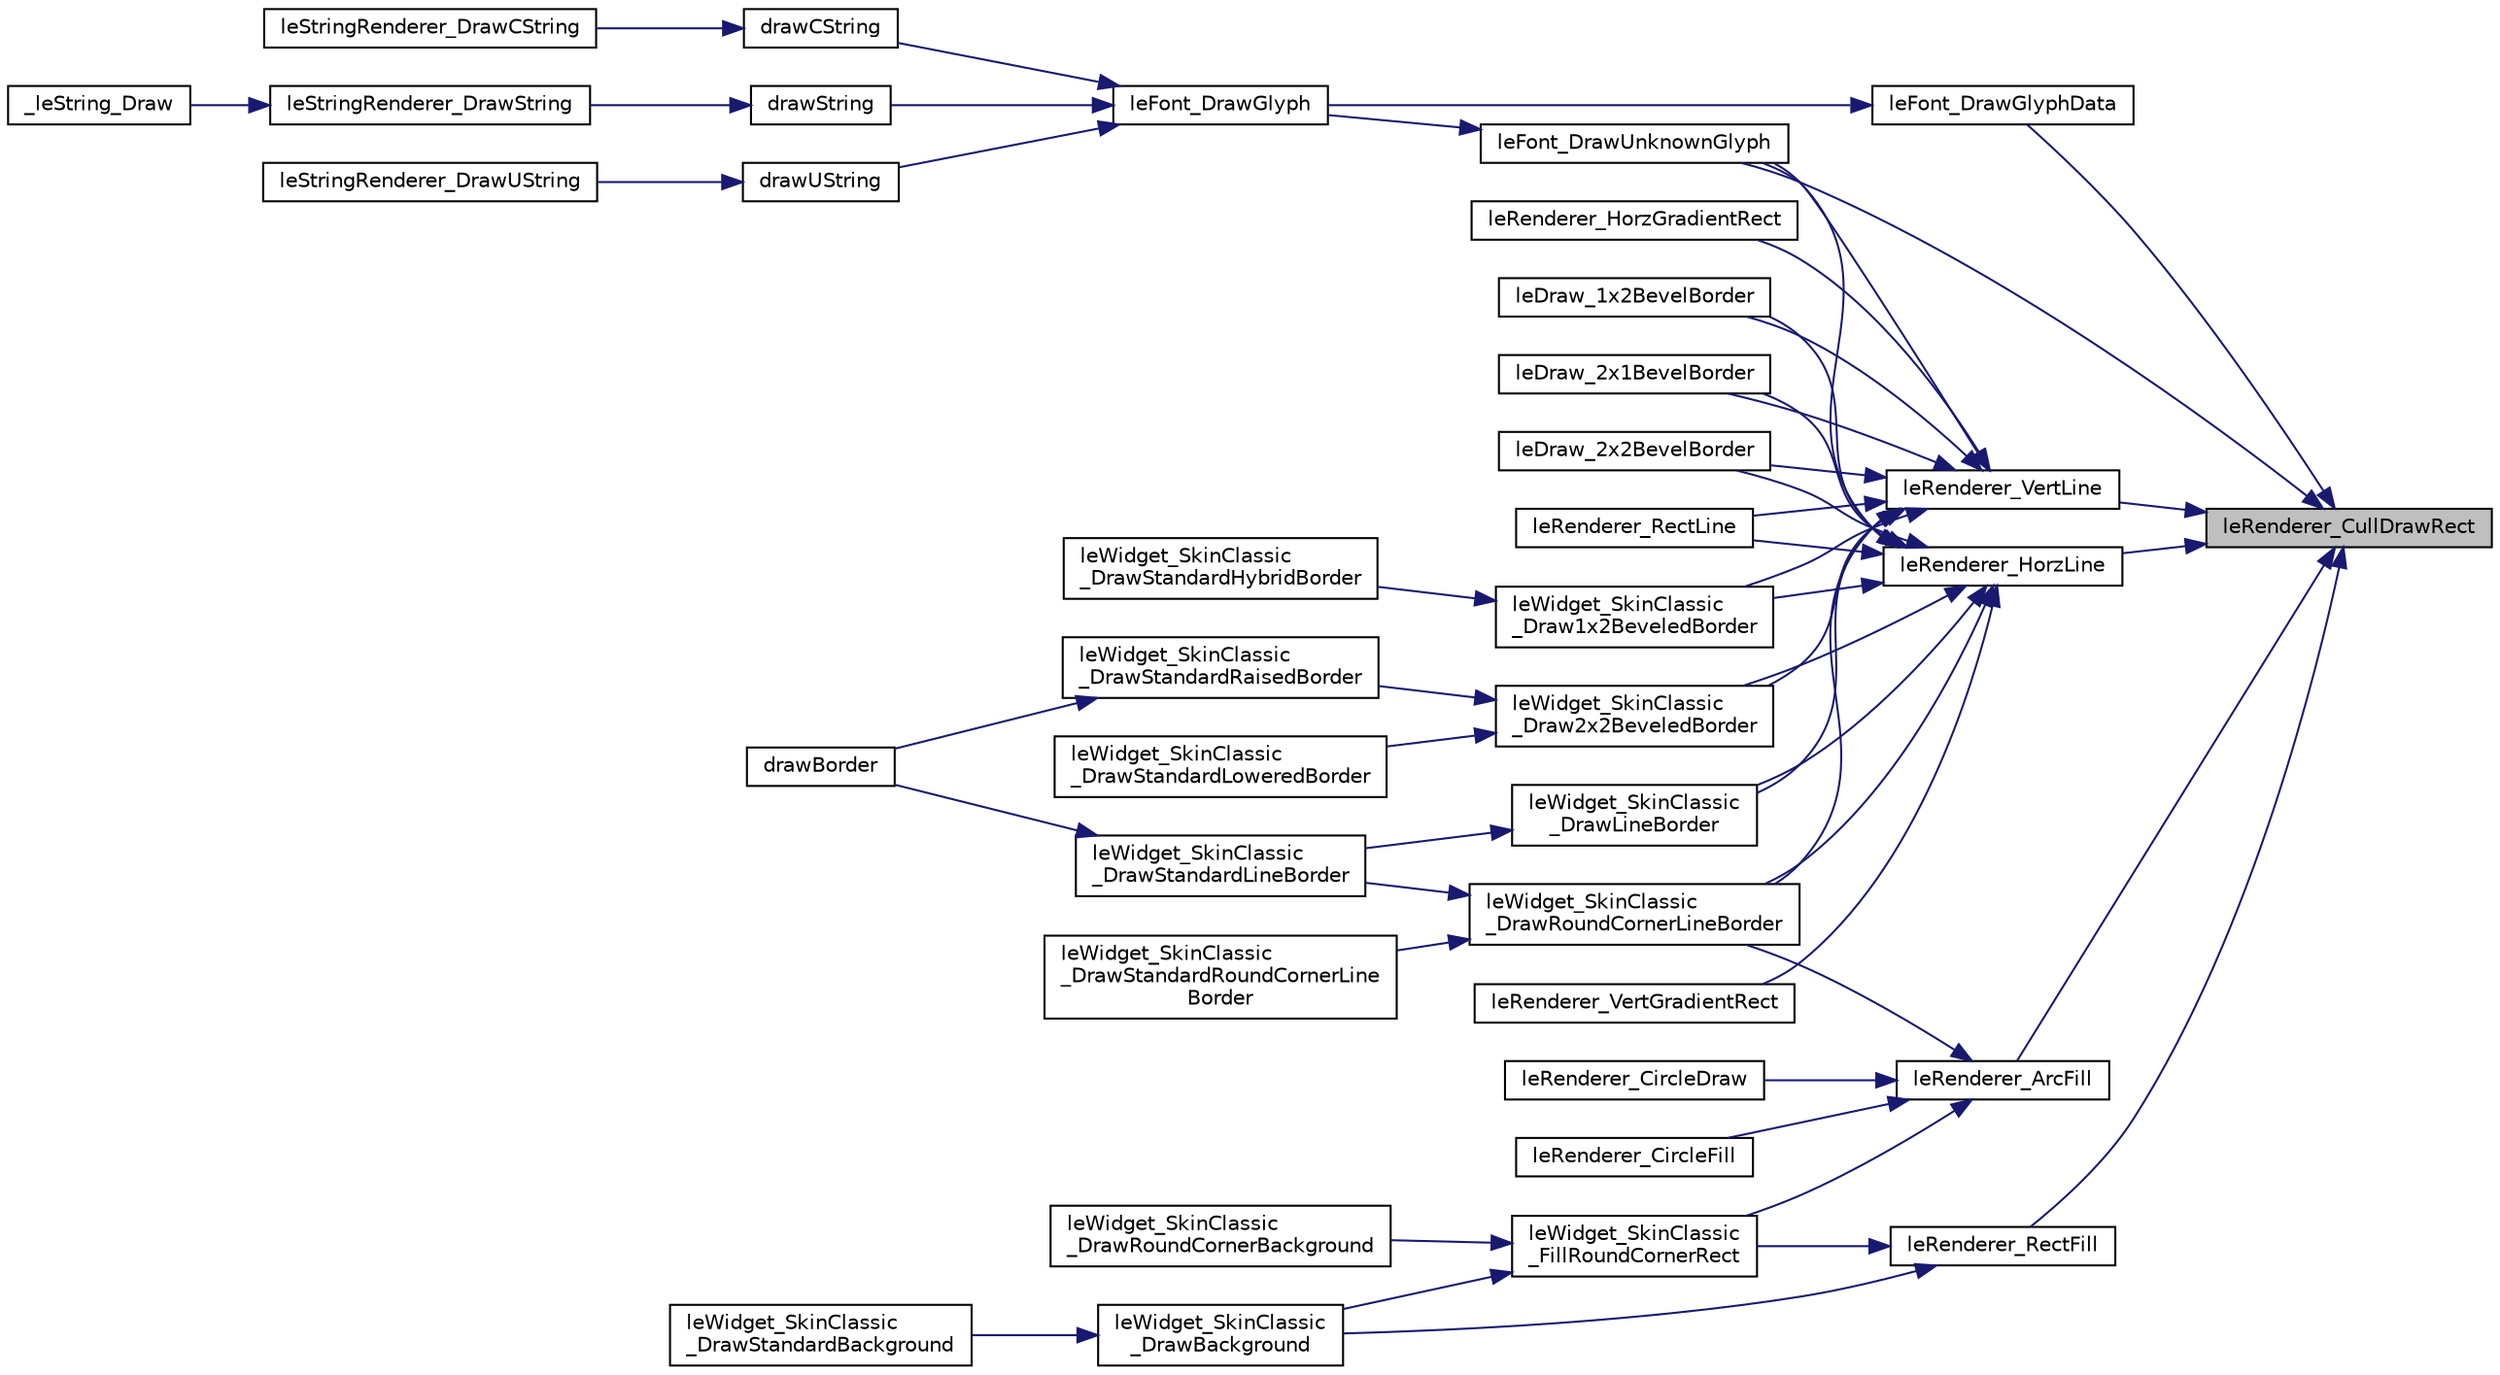 digraph "leRenderer_CullDrawRect"
{
 // LATEX_PDF_SIZE
  edge [fontname="Helvetica",fontsize="10",labelfontname="Helvetica",labelfontsize="10"];
  node [fontname="Helvetica",fontsize="10",shape=record];
  rankdir="RL";
  Node1 [label="leRenderer_CullDrawRect",height=0.2,width=0.4,color="black", fillcolor="grey75", style="filled", fontcolor="black",tooltip=" "];
  Node1 -> Node2 [dir="back",color="midnightblue",fontsize="10",style="solid",fontname="Helvetica"];
  Node2 [label="leFont_DrawGlyphData",height=0.2,width=0.4,color="black", fillcolor="white", style="filled",URL="$legato__font_8h.html#ab915c5dd71aa54e3755ac7e7e77120bf",tooltip=" "];
  Node2 -> Node3 [dir="back",color="midnightblue",fontsize="10",style="solid",fontname="Helvetica"];
  Node3 [label="leFont_DrawGlyph",height=0.2,width=0.4,color="black", fillcolor="white", style="filled",URL="$legato__font_8h.html#aa1ca1fb28984b2518932a1464df7e79a",tooltip=" "];
  Node3 -> Node4 [dir="back",color="midnightblue",fontsize="10",style="solid",fontname="Helvetica"];
  Node4 [label="drawCString",height=0.2,width=0.4,color="black", fillcolor="white", style="filled",URL="$legato__string__renderer_8c.html#a213402f8bd6222abaf1651cbf96e8f9b",tooltip=" "];
  Node4 -> Node5 [dir="back",color="midnightblue",fontsize="10",style="solid",fontname="Helvetica"];
  Node5 [label="leStringRenderer_DrawCString",height=0.2,width=0.4,color="black", fillcolor="white", style="filled",URL="$legato__string__renderer_8h.html#a4a4b12fb93ab88a53fe506b4fc800313",tooltip=" "];
  Node3 -> Node6 [dir="back",color="midnightblue",fontsize="10",style="solid",fontname="Helvetica"];
  Node6 [label="drawString",height=0.2,width=0.4,color="black", fillcolor="white", style="filled",URL="$legato__string__renderer_8c.html#aed38757c2c2947fe73f2a1e012c207b3",tooltip=" "];
  Node6 -> Node7 [dir="back",color="midnightblue",fontsize="10",style="solid",fontname="Helvetica"];
  Node7 [label="leStringRenderer_DrawString",height=0.2,width=0.4,color="black", fillcolor="white", style="filled",URL="$legato__string__renderer_8h.html#afd77c367e313ce1f453368e134f2793d",tooltip=" "];
  Node7 -> Node8 [dir="back",color="midnightblue",fontsize="10",style="solid",fontname="Helvetica"];
  Node8 [label="_leString_Draw",height=0.2,width=0.4,color="black", fillcolor="white", style="filled",URL="$legato__tablestring_8c.html#ab6b9aed1930b4290afc5a812af56094c",tooltip=" "];
  Node3 -> Node9 [dir="back",color="midnightblue",fontsize="10",style="solid",fontname="Helvetica"];
  Node9 [label="drawUString",height=0.2,width=0.4,color="black", fillcolor="white", style="filled",URL="$legato__string__renderer_8c.html#abc35a33b81b8ca5a104056c233821543",tooltip=" "];
  Node9 -> Node10 [dir="back",color="midnightblue",fontsize="10",style="solid",fontname="Helvetica"];
  Node10 [label="leStringRenderer_DrawUString",height=0.2,width=0.4,color="black", fillcolor="white", style="filled",URL="$legato__string__renderer_8h.html#a7b02fe78824d690efd75af51a78d1f87",tooltip=" "];
  Node1 -> Node11 [dir="back",color="midnightblue",fontsize="10",style="solid",fontname="Helvetica"];
  Node11 [label="leFont_DrawUnknownGlyph",height=0.2,width=0.4,color="black", fillcolor="white", style="filled",URL="$legato__font_8h.html#a03c5addbf7c3e99d681e0e8e53ba52cd",tooltip=" "];
  Node11 -> Node3 [dir="back",color="midnightblue",fontsize="10",style="solid",fontname="Helvetica"];
  Node1 -> Node12 [dir="back",color="midnightblue",fontsize="10",style="solid",fontname="Helvetica"];
  Node12 [label="leRenderer_ArcFill",height=0.2,width=0.4,color="black", fillcolor="white", style="filled",URL="$legato__renderer_8h.html#ac76e1cb889dee55e58fe4d36d0301edb",tooltip=" "];
  Node12 -> Node13 [dir="back",color="midnightblue",fontsize="10",style="solid",fontname="Helvetica"];
  Node13 [label="leRenderer_CircleDraw",height=0.2,width=0.4,color="black", fillcolor="white", style="filled",URL="$legato__renderer_8h.html#aaf32659c1642a59ba797f561ca6aaf2b",tooltip=" "];
  Node12 -> Node14 [dir="back",color="midnightblue",fontsize="10",style="solid",fontname="Helvetica"];
  Node14 [label="leRenderer_CircleFill",height=0.2,width=0.4,color="black", fillcolor="white", style="filled",URL="$legato__renderer_8h.html#a40b57a70060e5e8a53088b4b864e8ead",tooltip=" "];
  Node12 -> Node15 [dir="back",color="midnightblue",fontsize="10",style="solid",fontname="Helvetica"];
  Node15 [label="leWidget_SkinClassic\l_DrawRoundCornerLineBorder",height=0.2,width=0.4,color="black", fillcolor="white", style="filled",URL="$legato__widget__skin__classic__common_8c.html#ac96ca3486fa1a7f60ea942346611bd57",tooltip=" "];
  Node15 -> Node16 [dir="back",color="midnightblue",fontsize="10",style="solid",fontname="Helvetica"];
  Node16 [label="leWidget_SkinClassic\l_DrawStandardLineBorder",height=0.2,width=0.4,color="black", fillcolor="white", style="filled",URL="$legato__widget__skin__classic__common_8h.html#a3b122d3bd3115184b352f822b372da94",tooltip=" "];
  Node16 -> Node17 [dir="back",color="midnightblue",fontsize="10",style="solid",fontname="Helvetica"];
  Node17 [label="drawBorder",height=0.2,width=0.4,color="black", fillcolor="white", style="filled",URL="$legato__widget__skin__classic_8c.html#a99033a133d33baffbe4d81d19c3a9d09",tooltip=" "];
  Node15 -> Node18 [dir="back",color="midnightblue",fontsize="10",style="solid",fontname="Helvetica"];
  Node18 [label="leWidget_SkinClassic\l_DrawStandardRoundCornerLine\lBorder",height=0.2,width=0.4,color="black", fillcolor="white", style="filled",URL="$legato__widget__skin__classic__common_8h.html#aeac272c6398181fcf4fba1773d82c308",tooltip=" "];
  Node12 -> Node19 [dir="back",color="midnightblue",fontsize="10",style="solid",fontname="Helvetica"];
  Node19 [label="leWidget_SkinClassic\l_FillRoundCornerRect",height=0.2,width=0.4,color="black", fillcolor="white", style="filled",URL="$legato__widget__skin__classic__common_8c.html#a2a7caae9761a9b6158a080297569a082",tooltip=" "];
  Node19 -> Node20 [dir="back",color="midnightblue",fontsize="10",style="solid",fontname="Helvetica"];
  Node20 [label="leWidget_SkinClassic\l_DrawBackground",height=0.2,width=0.4,color="black", fillcolor="white", style="filled",URL="$legato__widget__skin__classic__common_8h.html#adb465259877e3e84576506abca05a2c8",tooltip=" "];
  Node20 -> Node21 [dir="back",color="midnightblue",fontsize="10",style="solid",fontname="Helvetica"];
  Node21 [label="leWidget_SkinClassic\l_DrawStandardBackground",height=0.2,width=0.4,color="black", fillcolor="white", style="filled",URL="$legato__widget__skin__classic__common_8h.html#aff442651eb4e23e2c044c44b74101189",tooltip=" "];
  Node19 -> Node22 [dir="back",color="midnightblue",fontsize="10",style="solid",fontname="Helvetica"];
  Node22 [label="leWidget_SkinClassic\l_DrawRoundCornerBackground",height=0.2,width=0.4,color="black", fillcolor="white", style="filled",URL="$legato__widget__skin__classic__common_8h.html#ab637287652c804c6a1e909b691e0dfac",tooltip=" "];
  Node1 -> Node23 [dir="back",color="midnightblue",fontsize="10",style="solid",fontname="Helvetica"];
  Node23 [label="leRenderer_HorzLine",height=0.2,width=0.4,color="black", fillcolor="white", style="filled",URL="$legato__renderer_8h.html#a904f5edae621f46e126b138af87b4ccf",tooltip=" "];
  Node23 -> Node24 [dir="back",color="midnightblue",fontsize="10",style="solid",fontname="Helvetica"];
  Node24 [label="leDraw_1x2BevelBorder",height=0.2,width=0.4,color="black", fillcolor="white", style="filled",URL="$legato__widget__skin__classic__common_8c.html#a6b81ffe6d602932f44841862907105e6",tooltip=" "];
  Node23 -> Node25 [dir="back",color="midnightblue",fontsize="10",style="solid",fontname="Helvetica"];
  Node25 [label="leDraw_2x1BevelBorder",height=0.2,width=0.4,color="black", fillcolor="white", style="filled",URL="$legato__widget__skin__classic__common_8c.html#a52a3f654a5747e191e848f5159521634",tooltip=" "];
  Node23 -> Node26 [dir="back",color="midnightblue",fontsize="10",style="solid",fontname="Helvetica"];
  Node26 [label="leDraw_2x2BevelBorder",height=0.2,width=0.4,color="black", fillcolor="white", style="filled",URL="$legato__widget__skin__classic__common_8c.html#a304504a1f50560a183f4c43dfff96df9",tooltip=" "];
  Node23 -> Node11 [dir="back",color="midnightblue",fontsize="10",style="solid",fontname="Helvetica"];
  Node23 -> Node27 [dir="back",color="midnightblue",fontsize="10",style="solid",fontname="Helvetica"];
  Node27 [label="leRenderer_RectLine",height=0.2,width=0.4,color="black", fillcolor="white", style="filled",URL="$legato__renderer_8h.html#a01df4c757ef6d0115cce222bfd81ae10",tooltip=" "];
  Node23 -> Node28 [dir="back",color="midnightblue",fontsize="10",style="solid",fontname="Helvetica"];
  Node28 [label="leRenderer_VertGradientRect",height=0.2,width=0.4,color="black", fillcolor="white", style="filled",URL="$legato__renderer_8h.html#a2d7f9f6e7e68dfc9a9f8fad5604a761c",tooltip=" "];
  Node23 -> Node29 [dir="back",color="midnightblue",fontsize="10",style="solid",fontname="Helvetica"];
  Node29 [label="leWidget_SkinClassic\l_Draw1x2BeveledBorder",height=0.2,width=0.4,color="black", fillcolor="white", style="filled",URL="$legato__widget__skin__classic__common_8h.html#a3d1f4af1fb23e1ebc5e800d8938d4003",tooltip=" "];
  Node29 -> Node30 [dir="back",color="midnightblue",fontsize="10",style="solid",fontname="Helvetica"];
  Node30 [label="leWidget_SkinClassic\l_DrawStandardHybridBorder",height=0.2,width=0.4,color="black", fillcolor="white", style="filled",URL="$legato__widget__skin__classic__common_8h.html#a6d5bece08c8a5a7d2e5eac80dd46c907",tooltip=" "];
  Node23 -> Node31 [dir="back",color="midnightblue",fontsize="10",style="solid",fontname="Helvetica"];
  Node31 [label="leWidget_SkinClassic\l_Draw2x2BeveledBorder",height=0.2,width=0.4,color="black", fillcolor="white", style="filled",URL="$legato__widget__skin__classic__common_8h.html#adac35c531f329776764d167c9c462d31",tooltip=" "];
  Node31 -> Node32 [dir="back",color="midnightblue",fontsize="10",style="solid",fontname="Helvetica"];
  Node32 [label="leWidget_SkinClassic\l_DrawStandardLoweredBorder",height=0.2,width=0.4,color="black", fillcolor="white", style="filled",URL="$legato__widget__skin__classic__common_8h.html#a820d3998cb393dd05da8c3b8d17f0f9a",tooltip=" "];
  Node31 -> Node33 [dir="back",color="midnightblue",fontsize="10",style="solid",fontname="Helvetica"];
  Node33 [label="leWidget_SkinClassic\l_DrawStandardRaisedBorder",height=0.2,width=0.4,color="black", fillcolor="white", style="filled",URL="$legato__widget__skin__classic__common_8h.html#aebafa1f0cc9f2865a0f472f686706da5",tooltip=" "];
  Node33 -> Node17 [dir="back",color="midnightblue",fontsize="10",style="solid",fontname="Helvetica"];
  Node23 -> Node34 [dir="back",color="midnightblue",fontsize="10",style="solid",fontname="Helvetica"];
  Node34 [label="leWidget_SkinClassic\l_DrawLineBorder",height=0.2,width=0.4,color="black", fillcolor="white", style="filled",URL="$legato__widget__skin__classic__common_8h.html#a788ade3938977f3be82c7159291384b3",tooltip=" "];
  Node34 -> Node16 [dir="back",color="midnightblue",fontsize="10",style="solid",fontname="Helvetica"];
  Node23 -> Node15 [dir="back",color="midnightblue",fontsize="10",style="solid",fontname="Helvetica"];
  Node1 -> Node35 [dir="back",color="midnightblue",fontsize="10",style="solid",fontname="Helvetica"];
  Node35 [label="leRenderer_RectFill",height=0.2,width=0.4,color="black", fillcolor="white", style="filled",URL="$legato__renderer_8h.html#a432790e69305862f9c948d76b97c1972",tooltip=" "];
  Node35 -> Node20 [dir="back",color="midnightblue",fontsize="10",style="solid",fontname="Helvetica"];
  Node35 -> Node19 [dir="back",color="midnightblue",fontsize="10",style="solid",fontname="Helvetica"];
  Node1 -> Node36 [dir="back",color="midnightblue",fontsize="10",style="solid",fontname="Helvetica"];
  Node36 [label="leRenderer_VertLine",height=0.2,width=0.4,color="black", fillcolor="white", style="filled",URL="$legato__renderer_8h.html#a86851061167874ad328cc8e22937f1fb",tooltip=" "];
  Node36 -> Node24 [dir="back",color="midnightblue",fontsize="10",style="solid",fontname="Helvetica"];
  Node36 -> Node25 [dir="back",color="midnightblue",fontsize="10",style="solid",fontname="Helvetica"];
  Node36 -> Node26 [dir="back",color="midnightblue",fontsize="10",style="solid",fontname="Helvetica"];
  Node36 -> Node11 [dir="back",color="midnightblue",fontsize="10",style="solid",fontname="Helvetica"];
  Node36 -> Node37 [dir="back",color="midnightblue",fontsize="10",style="solid",fontname="Helvetica"];
  Node37 [label="leRenderer_HorzGradientRect",height=0.2,width=0.4,color="black", fillcolor="white", style="filled",URL="$legato__renderer_8h.html#a19d5030782cbff6dfc8f66ffab086a97",tooltip=" "];
  Node36 -> Node27 [dir="back",color="midnightblue",fontsize="10",style="solid",fontname="Helvetica"];
  Node36 -> Node29 [dir="back",color="midnightblue",fontsize="10",style="solid",fontname="Helvetica"];
  Node36 -> Node31 [dir="back",color="midnightblue",fontsize="10",style="solid",fontname="Helvetica"];
  Node36 -> Node34 [dir="back",color="midnightblue",fontsize="10",style="solid",fontname="Helvetica"];
  Node36 -> Node15 [dir="back",color="midnightblue",fontsize="10",style="solid",fontname="Helvetica"];
}
